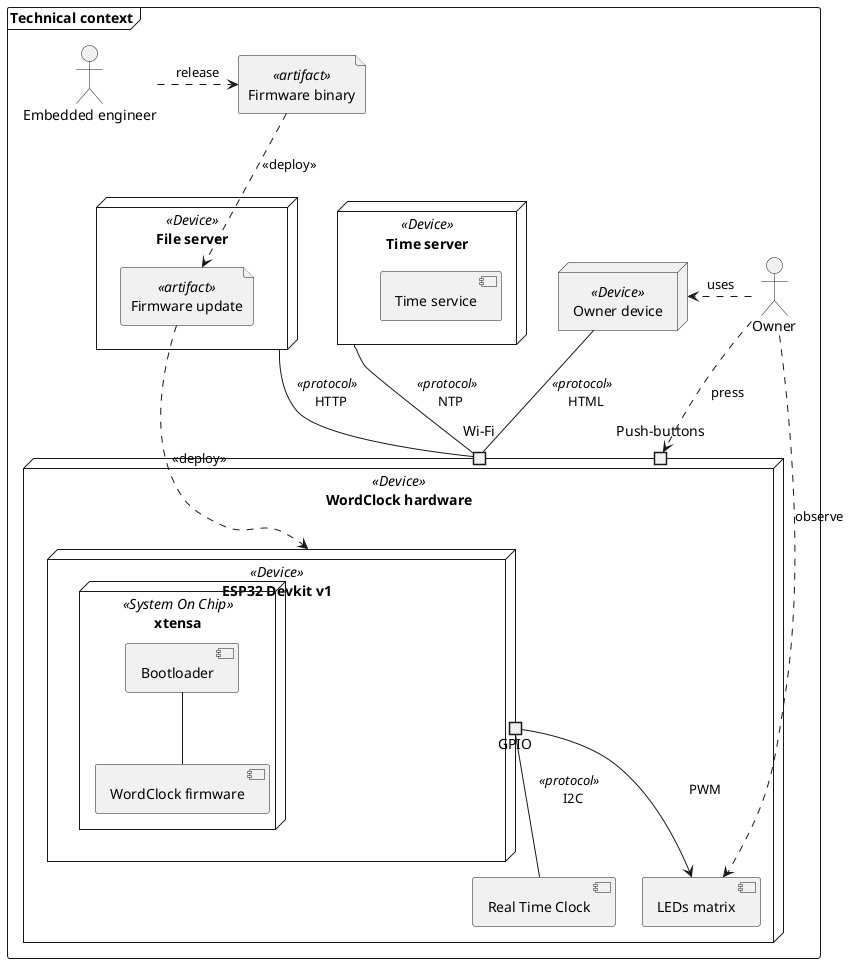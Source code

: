 @startuml
frame "Technical context" {

together {
    actor Owner
    node "Owner device" as Owner_device << Device >>
}

actor "Embedded engineer" as Embedded_engineer
file "Firmware binary" as Fw_binary << artifact >>

node "WordClock hardware" as Clk_hw << Device >> {
    port "Wi-Fi" as Wifi
    port "Push-buttons" as Push_buttons

    Node "ESP32 Devkit v1" as Esp32 << Device >> {
        portout GPIO
        node xtensa << System On Chip >> {
            component Bootloader
            component "WordClock firmware" as Clk_fw
        }
        ' database "Non volatile storage" as flash
    }

    component "LEDs matrix" as Led_matrix
    component "Real Time Clock" as Rtc
}

node "Time server" as Ntp_server << Device >> {
    component "Time service"
}

node "File server" as File_server << Device >> {
    file "Firmware update" as Firmware_update << artifact >>
}

Bootloader -- Clk_fw

GPIO -- Rtc: //<< protocol >>//  \nI2C
GPIO --> Led_matrix: PWM

Ntp_server -- Wifi: //<< protocol >>//  \nNTP

Embedded_engineer .> Fw_binary: release
Fw_binary ..> Firmware_update: << deploy >>
File_server -- Wifi: //<< protocol >>//  \nHTTP 

Firmware_update ..> Esp32: << deploy >>

Owner .> Owner_device: uses
Owner_device -- Wifi: //<< protocol >>//  \nHTML
Owner ..> Push_buttons: press
Owner ..> Led_matrix: observe

}
@enduml
